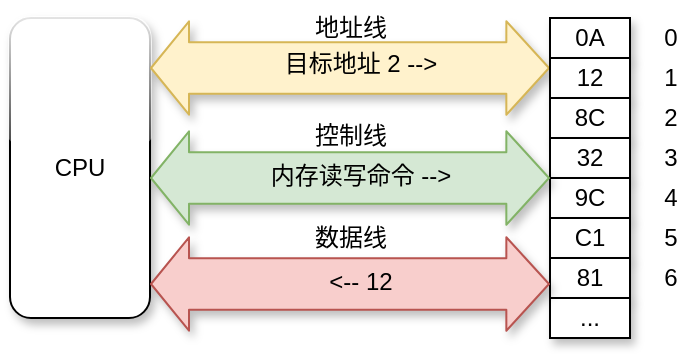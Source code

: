 <mxfile version="12.6.5" type="device"><diagram id="NAgBnsZv_0XOm-ezcRyy" name="Page-1"><mxGraphModel dx="517" dy="460" grid="1" gridSize="10" guides="1" tooltips="1" connect="1" arrows="1" fold="1" page="1" pageScale="1" pageWidth="827" pageHeight="1169" math="0" shadow="0"><root><mxCell id="0"/><mxCell id="1" parent="0"/><mxCell id="bma8PAkJlp_WFSNdl_0e-6" value="CPU" style="rounded=1;whiteSpace=wrap;html=1;shadow=1;glass=1;" parent="1" vertex="1"><mxGeometry x="190" y="235" width="70" height="150" as="geometry"/></mxCell><mxCell id="bma8PAkJlp_WFSNdl_0e-21" value="" style="shape=flexArrow;endArrow=classic;startArrow=classic;html=1;strokeColor=#d6b656;fillColor=#fff2cc;exitX=1;exitY=0.75;exitDx=0;exitDy=0;shadow=1;width=25.714;endSize=6.776;" parent="1" edge="1"><mxGeometry width="50" height="50" relative="1" as="geometry"><mxPoint x="260" y="260" as="sourcePoint"/><mxPoint x="460" y="260" as="targetPoint"/></mxGeometry></mxCell><mxCell id="bma8PAkJlp_WFSNdl_0e-42" value="地址线" style="text;html=1;align=center;verticalAlign=middle;resizable=0;points=[];autosize=1;shadow=1;" parent="1" vertex="1"><mxGeometry x="335" y="230" width="50" height="20" as="geometry"/></mxCell><mxCell id="bma8PAkJlp_WFSNdl_0e-43" value="控制线" style="text;html=1;align=center;verticalAlign=middle;resizable=0;points=[];autosize=1;shadow=1;" parent="1" vertex="1"><mxGeometry x="335" y="284" width="50" height="20" as="geometry"/></mxCell><mxCell id="bma8PAkJlp_WFSNdl_0e-44" value="数据线" style="text;html=1;align=center;verticalAlign=middle;resizable=0;points=[];autosize=1;shadow=1;" parent="1" vertex="1"><mxGeometry x="335" y="335" width="50" height="20" as="geometry"/></mxCell><mxCell id="fITP3yXjUK3g-Io0i6Wg-1" value="0A" style="rounded=0;whiteSpace=wrap;html=1;glass=0;shadow=1;strokeColor=#000000;" vertex="1" parent="1"><mxGeometry x="460" y="235" width="40" height="20" as="geometry"/></mxCell><mxCell id="fITP3yXjUK3g-Io0i6Wg-3" value="12" style="rounded=0;whiteSpace=wrap;html=1;glass=0;shadow=1;strokeColor=#000000;" vertex="1" parent="1"><mxGeometry x="460" y="255" width="40" height="20" as="geometry"/></mxCell><mxCell id="fITP3yXjUK3g-Io0i6Wg-4" value="8C" style="rounded=0;whiteSpace=wrap;html=1;glass=0;shadow=1;strokeColor=#000000;" vertex="1" parent="1"><mxGeometry x="460" y="275" width="40" height="20" as="geometry"/></mxCell><mxCell id="fITP3yXjUK3g-Io0i6Wg-6" value="32" style="rounded=0;whiteSpace=wrap;html=1;glass=0;shadow=1;strokeColor=#000000;" vertex="1" parent="1"><mxGeometry x="460" y="295" width="40" height="20" as="geometry"/></mxCell><mxCell id="fITP3yXjUK3g-Io0i6Wg-7" value="9C" style="rounded=0;whiteSpace=wrap;html=1;glass=0;shadow=1;strokeColor=#000000;" vertex="1" parent="1"><mxGeometry x="460" y="315" width="40" height="20" as="geometry"/></mxCell><mxCell id="fITP3yXjUK3g-Io0i6Wg-8" value="C1" style="rounded=0;whiteSpace=wrap;html=1;glass=0;shadow=1;strokeColor=#000000;" vertex="1" parent="1"><mxGeometry x="460" y="335" width="40" height="20" as="geometry"/></mxCell><mxCell id="fITP3yXjUK3g-Io0i6Wg-9" value="81" style="rounded=0;whiteSpace=wrap;html=1;glass=0;shadow=1;strokeColor=#000000;" vertex="1" parent="1"><mxGeometry x="460" y="355" width="40" height="20" as="geometry"/></mxCell><mxCell id="fITP3yXjUK3g-Io0i6Wg-10" value="..." style="rounded=0;whiteSpace=wrap;html=1;glass=0;shadow=1;strokeColor=#000000;" vertex="1" parent="1"><mxGeometry x="460" y="375" width="40" height="20" as="geometry"/></mxCell><mxCell id="fITP3yXjUK3g-Io0i6Wg-11" value="0" style="text;html=1;align=center;verticalAlign=middle;resizable=0;points=[];autosize=1;" vertex="1" parent="1"><mxGeometry x="510" y="235" width="20" height="20" as="geometry"/></mxCell><mxCell id="fITP3yXjUK3g-Io0i6Wg-12" value="1" style="text;html=1;align=center;verticalAlign=middle;resizable=0;points=[];autosize=1;" vertex="1" parent="1"><mxGeometry x="510" y="255" width="20" height="20" as="geometry"/></mxCell><mxCell id="fITP3yXjUK3g-Io0i6Wg-13" value="2" style="text;html=1;align=center;verticalAlign=middle;resizable=0;points=[];autosize=1;" vertex="1" parent="1"><mxGeometry x="510" y="275" width="20" height="20" as="geometry"/></mxCell><mxCell id="fITP3yXjUK3g-Io0i6Wg-14" value="3" style="text;html=1;align=center;verticalAlign=middle;resizable=0;points=[];autosize=1;" vertex="1" parent="1"><mxGeometry x="510" y="295" width="20" height="20" as="geometry"/></mxCell><mxCell id="fITP3yXjUK3g-Io0i6Wg-15" value="4" style="text;html=1;align=center;verticalAlign=middle;resizable=0;points=[];autosize=1;" vertex="1" parent="1"><mxGeometry x="510" y="315" width="20" height="20" as="geometry"/></mxCell><mxCell id="fITP3yXjUK3g-Io0i6Wg-16" value="5" style="text;html=1;align=center;verticalAlign=middle;resizable=0;points=[];autosize=1;" vertex="1" parent="1"><mxGeometry x="510" y="335" width="20" height="20" as="geometry"/></mxCell><mxCell id="fITP3yXjUK3g-Io0i6Wg-17" value="6" style="text;html=1;align=center;verticalAlign=middle;resizable=0;points=[];autosize=1;" vertex="1" parent="1"><mxGeometry x="510" y="355" width="20" height="20" as="geometry"/></mxCell><mxCell id="fITP3yXjUK3g-Io0i6Wg-26" value="" style="shape=flexArrow;endArrow=classic;startArrow=classic;html=1;strokeColor=#82b366;fillColor=#d5e8d4;exitX=1;exitY=0.75;exitDx=0;exitDy=0;shadow=1;width=25.714;endSize=6.776;" edge="1" parent="1"><mxGeometry width="50" height="50" relative="1" as="geometry"><mxPoint x="260" y="315" as="sourcePoint"/><mxPoint x="460.0" y="315" as="targetPoint"/></mxGeometry></mxCell><mxCell id="fITP3yXjUK3g-Io0i6Wg-27" value="" style="shape=flexArrow;endArrow=classic;startArrow=classic;html=1;strokeColor=#b85450;fillColor=#f8cecc;exitX=1;exitY=0.75;exitDx=0;exitDy=0;shadow=1;width=25.714;endSize=6.776;" edge="1" parent="1"><mxGeometry width="50" height="50" relative="1" as="geometry"><mxPoint x="260" y="368" as="sourcePoint"/><mxPoint x="460.0" y="368" as="targetPoint"/></mxGeometry></mxCell><mxCell id="fITP3yXjUK3g-Io0i6Wg-29" value="目标地址 2 --&amp;gt;" style="text;html=1;align=center;verticalAlign=middle;resizable=0;points=[];autosize=1;" vertex="1" parent="1"><mxGeometry x="320" y="248" width="90" height="20" as="geometry"/></mxCell><mxCell id="fITP3yXjUK3g-Io0i6Wg-31" value="内存读写命令 --&amp;gt;" style="text;html=1;align=center;verticalAlign=middle;resizable=0;points=[];autosize=1;" vertex="1" parent="1"><mxGeometry x="310" y="304" width="110" height="20" as="geometry"/></mxCell><mxCell id="fITP3yXjUK3g-Io0i6Wg-32" value="&amp;lt;-- 12" style="text;html=1;align=center;verticalAlign=middle;resizable=0;points=[];autosize=1;" vertex="1" parent="1"><mxGeometry x="340" y="357" width="50" height="20" as="geometry"/></mxCell></root></mxGraphModel></diagram></mxfile>